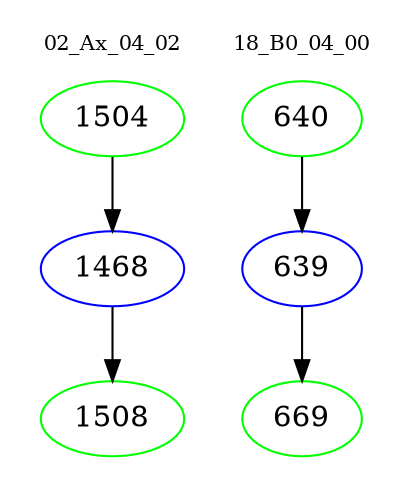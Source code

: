 digraph{
subgraph cluster_0 {
color = white
label = "02_Ax_04_02";
fontsize=10;
T0_1504 [label="1504", color="green"]
T0_1504 -> T0_1468 [color="black"]
T0_1468 [label="1468", color="blue"]
T0_1468 -> T0_1508 [color="black"]
T0_1508 [label="1508", color="green"]
}
subgraph cluster_1 {
color = white
label = "18_B0_04_00";
fontsize=10;
T1_640 [label="640", color="green"]
T1_640 -> T1_639 [color="black"]
T1_639 [label="639", color="blue"]
T1_639 -> T1_669 [color="black"]
T1_669 [label="669", color="green"]
}
}
